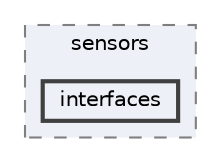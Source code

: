 digraph "src/sensors/interfaces"
{
 // LATEX_PDF_SIZE
  bgcolor="transparent";
  edge [fontname=Helvetica,fontsize=10,labelfontname=Helvetica,labelfontsize=10];
  node [fontname=Helvetica,fontsize=10,shape=box,height=0.2,width=0.4];
  compound=true
  subgraph clusterdir_7349e89ef19c117195f8e371603e1b1f {
    graph [ bgcolor="#edf0f7", pencolor="grey50", label="sensors", fontname=Helvetica,fontsize=10 style="filled,dashed", URL="dir_7349e89ef19c117195f8e371603e1b1f.html",tooltip=""]
  dir_f731d7e224d691a8857948e6aa6cb93e [label="interfaces", fillcolor="#edf0f7", color="grey25", style="filled,bold", URL="dir_f731d7e224d691a8857948e6aa6cb93e.html",tooltip=""];
  }
}
